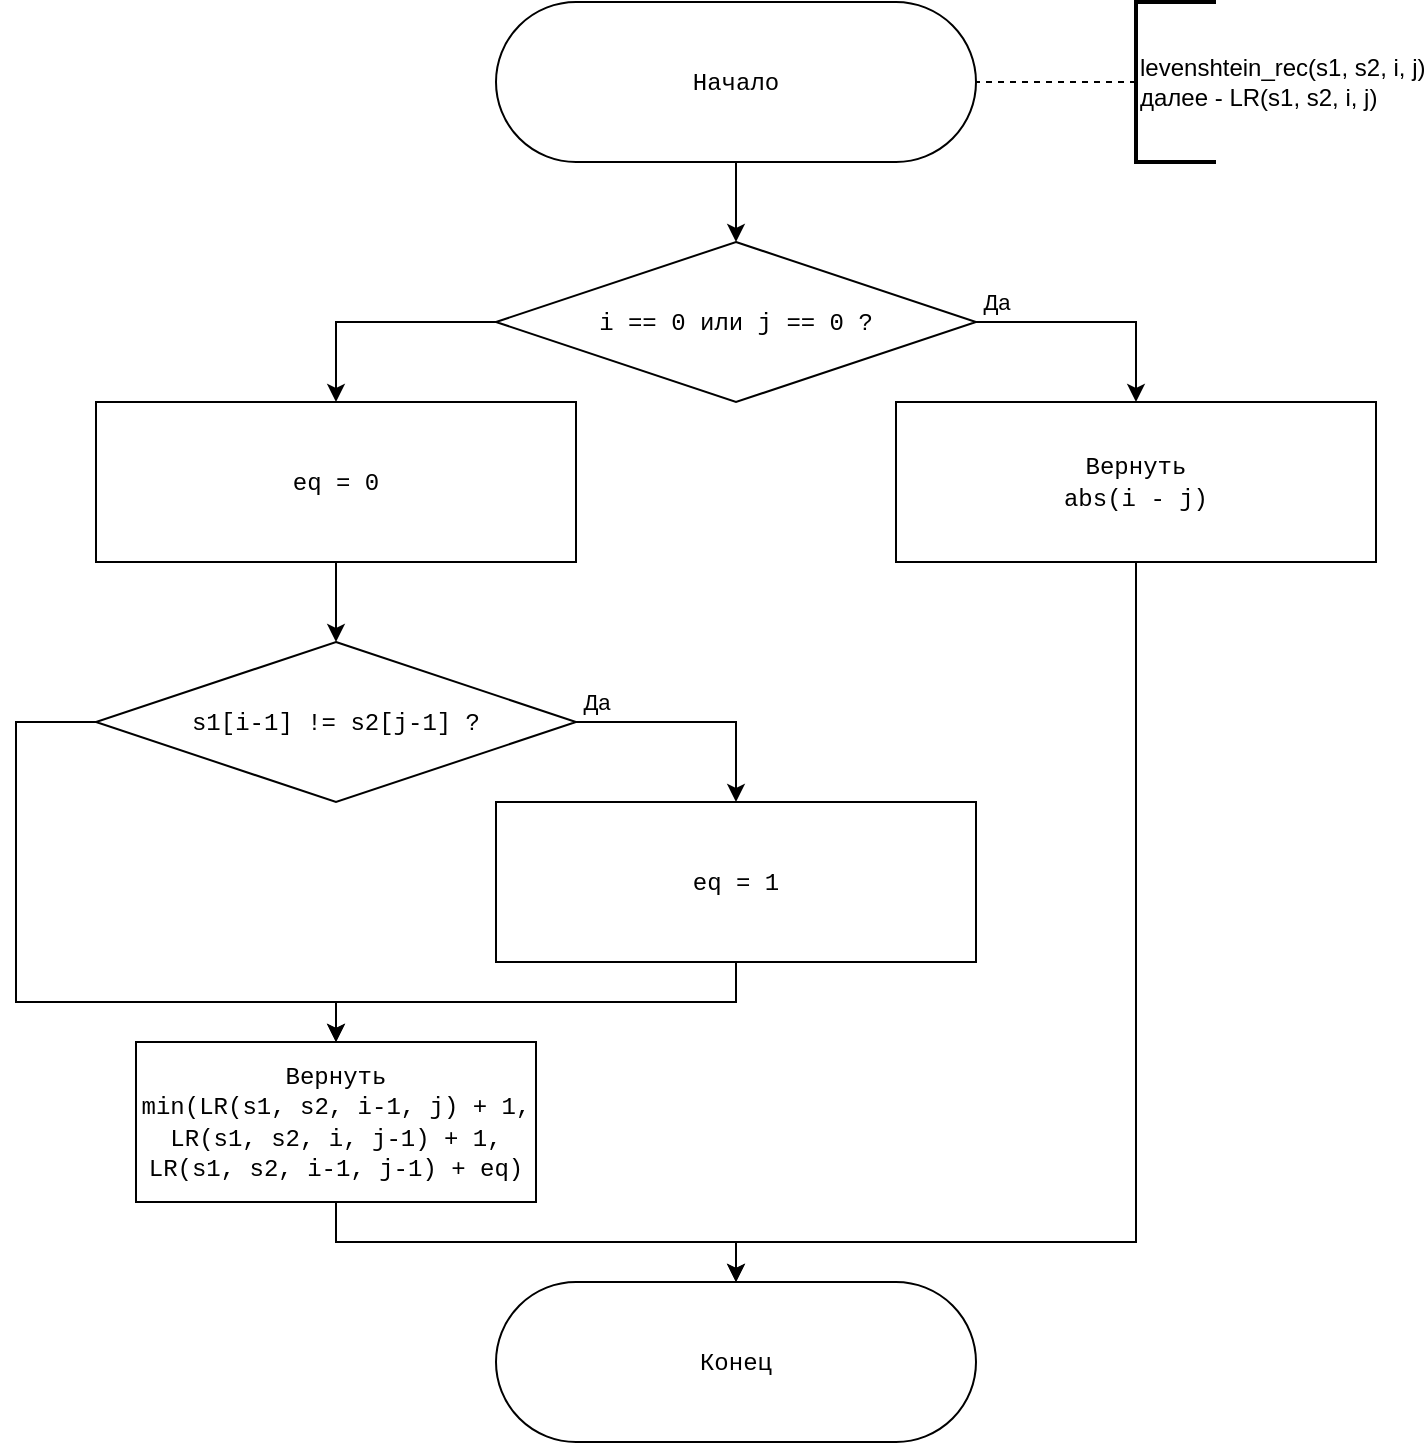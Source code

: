 <mxfile version="15.4.0" type="device" pages="2"><diagram id="ZNqbOnJEqfK-AnvIrfdx" name="levelshtein_req"><mxGraphModel dx="1038" dy="616" grid="1" gridSize="10" guides="1" tooltips="1" connect="1" arrows="1" fold="1" page="1" pageScale="1" pageWidth="850" pageHeight="1100" math="0" shadow="0"><root><mxCell id="0"/><mxCell id="1" parent="0"/><mxCell id="DZnTS6PK1rwnsFFs-kxz-15" style="edgeStyle=orthogonalEdgeStyle;rounded=0;orthogonalLoop=1;jettySize=auto;html=1;entryX=0.5;entryY=0;entryDx=0;entryDy=0;" parent="1" source="DZnTS6PK1rwnsFFs-kxz-4" target="DZnTS6PK1rwnsFFs-kxz-5" edge="1"><mxGeometry relative="1" as="geometry"/></mxCell><mxCell id="DZnTS6PK1rwnsFFs-kxz-4" value="&lt;font face=&quot;Courier New&quot;&gt;Начало&lt;/font&gt;" style="rounded=1;whiteSpace=wrap;html=1;arcSize=50;" parent="1" vertex="1"><mxGeometry x="280" y="40" width="240" height="80" as="geometry"/></mxCell><mxCell id="DZnTS6PK1rwnsFFs-kxz-14" style="edgeStyle=orthogonalEdgeStyle;rounded=0;orthogonalLoop=1;jettySize=auto;html=1;exitX=1;exitY=0.5;exitDx=0;exitDy=0;entryX=0.5;entryY=0;entryDx=0;entryDy=0;" parent="1" source="DZnTS6PK1rwnsFFs-kxz-5" target="DZnTS6PK1rwnsFFs-kxz-6" edge="1"><mxGeometry relative="1" as="geometry"/></mxCell><mxCell id="DZnTS6PK1rwnsFFs-kxz-25" value="Да" style="edgeLabel;html=1;align=center;verticalAlign=middle;resizable=0;points=[];" parent="DZnTS6PK1rwnsFFs-kxz-14" vertex="1" connectable="0"><mxGeometry x="-0.602" relative="1" as="geometry"><mxPoint x="-14" y="-10" as="offset"/></mxGeometry></mxCell><mxCell id="DZnTS6PK1rwnsFFs-kxz-16" style="edgeStyle=orthogonalEdgeStyle;rounded=0;orthogonalLoop=1;jettySize=auto;html=1;exitX=0;exitY=0.5;exitDx=0;exitDy=0;entryX=0.5;entryY=0;entryDx=0;entryDy=0;" parent="1" source="DZnTS6PK1rwnsFFs-kxz-5" target="DZnTS6PK1rwnsFFs-kxz-8" edge="1"><mxGeometry relative="1" as="geometry"/></mxCell><mxCell id="DZnTS6PK1rwnsFFs-kxz-5" value="&lt;font face=&quot;Courier New&quot;&gt;i == 0 или j == 0 ?&lt;/font&gt;" style="rhombus;whiteSpace=wrap;html=1;" parent="1" vertex="1"><mxGeometry x="280" y="160" width="240" height="80" as="geometry"/></mxCell><mxCell id="DZnTS6PK1rwnsFFs-kxz-23" style="edgeStyle=orthogonalEdgeStyle;rounded=0;orthogonalLoop=1;jettySize=auto;html=1;entryX=0.5;entryY=0;entryDx=0;entryDy=0;exitX=0.5;exitY=1;exitDx=0;exitDy=0;" parent="1" source="DZnTS6PK1rwnsFFs-kxz-6" target="DZnTS6PK1rwnsFFs-kxz-12" edge="1"><mxGeometry relative="1" as="geometry"><Array as="points"><mxPoint x="600" y="660"/><mxPoint x="400" y="660"/></Array></mxGeometry></mxCell><mxCell id="DZnTS6PK1rwnsFFs-kxz-6" value="&lt;font face=&quot;Courier New&quot;&gt;Вернуть&lt;br&gt;abs(i - j)&lt;/font&gt;" style="rounded=0;whiteSpace=wrap;html=1;" parent="1" vertex="1"><mxGeometry x="480" y="240" width="240" height="80" as="geometry"/></mxCell><mxCell id="DZnTS6PK1rwnsFFs-kxz-17" style="edgeStyle=orthogonalEdgeStyle;rounded=0;orthogonalLoop=1;jettySize=auto;html=1;exitX=0.5;exitY=1;exitDx=0;exitDy=0;entryX=0.5;entryY=0;entryDx=0;entryDy=0;" parent="1" source="DZnTS6PK1rwnsFFs-kxz-8" target="DZnTS6PK1rwnsFFs-kxz-9" edge="1"><mxGeometry relative="1" as="geometry"/></mxCell><mxCell id="DZnTS6PK1rwnsFFs-kxz-8" value="&lt;font face=&quot;Courier New&quot;&gt;eq = 0&lt;/font&gt;" style="rounded=0;whiteSpace=wrap;html=1;" parent="1" vertex="1"><mxGeometry x="80" y="240" width="240" height="80" as="geometry"/></mxCell><mxCell id="DZnTS6PK1rwnsFFs-kxz-18" style="edgeStyle=orthogonalEdgeStyle;rounded=0;orthogonalLoop=1;jettySize=auto;html=1;exitX=1;exitY=0.5;exitDx=0;exitDy=0;entryX=0.5;entryY=0;entryDx=0;entryDy=0;" parent="1" source="DZnTS6PK1rwnsFFs-kxz-9" target="DZnTS6PK1rwnsFFs-kxz-10" edge="1"><mxGeometry relative="1" as="geometry"/></mxCell><mxCell id="DZnTS6PK1rwnsFFs-kxz-26" value="Да" style="edgeLabel;html=1;align=center;verticalAlign=middle;resizable=0;points=[];" parent="DZnTS6PK1rwnsFFs-kxz-18" vertex="1" connectable="0"><mxGeometry x="-0.617" relative="1" as="geometry"><mxPoint x="-13" y="-10" as="offset"/></mxGeometry></mxCell><mxCell id="DZnTS6PK1rwnsFFs-kxz-19" style="edgeStyle=orthogonalEdgeStyle;rounded=0;orthogonalLoop=1;jettySize=auto;html=1;exitX=0;exitY=0.5;exitDx=0;exitDy=0;entryX=0.5;entryY=0;entryDx=0;entryDy=0;" parent="1" source="DZnTS6PK1rwnsFFs-kxz-9" target="DZnTS6PK1rwnsFFs-kxz-11" edge="1"><mxGeometry relative="1" as="geometry"><Array as="points"><mxPoint x="40" y="400"/><mxPoint x="40" y="540"/><mxPoint x="200" y="540"/></Array></mxGeometry></mxCell><mxCell id="DZnTS6PK1rwnsFFs-kxz-9" value="&lt;font face=&quot;Courier New&quot;&gt;s1[i-1] != s2[j-1] ?&lt;/font&gt;" style="rhombus;whiteSpace=wrap;html=1;" parent="1" vertex="1"><mxGeometry x="80" y="360" width="240" height="80" as="geometry"/></mxCell><mxCell id="DZnTS6PK1rwnsFFs-kxz-24" style="edgeStyle=orthogonalEdgeStyle;rounded=0;orthogonalLoop=1;jettySize=auto;html=1;exitX=0.5;exitY=1;exitDx=0;exitDy=0;entryX=0.5;entryY=0;entryDx=0;entryDy=0;" parent="1" source="DZnTS6PK1rwnsFFs-kxz-10" target="DZnTS6PK1rwnsFFs-kxz-11" edge="1"><mxGeometry relative="1" as="geometry"/></mxCell><mxCell id="DZnTS6PK1rwnsFFs-kxz-10" value="&lt;font face=&quot;Courier New&quot;&gt;eq = 1&lt;/font&gt;" style="rounded=0;whiteSpace=wrap;html=1;" parent="1" vertex="1"><mxGeometry x="280" y="440" width="240" height="80" as="geometry"/></mxCell><mxCell id="DZnTS6PK1rwnsFFs-kxz-21" style="edgeStyle=orthogonalEdgeStyle;rounded=0;orthogonalLoop=1;jettySize=auto;html=1;exitX=0.5;exitY=1;exitDx=0;exitDy=0;entryX=0.5;entryY=0;entryDx=0;entryDy=0;" parent="1" source="DZnTS6PK1rwnsFFs-kxz-11" target="DZnTS6PK1rwnsFFs-kxz-12" edge="1"><mxGeometry relative="1" as="geometry"/></mxCell><mxCell id="DZnTS6PK1rwnsFFs-kxz-11" value="&lt;font face=&quot;Courier New&quot;&gt;Вернуть&lt;br&gt;min(LR(s1, s2, i-1, j) + 1, LR(s1, s2, i, j-1) + 1, LR(s1, s2, i-1, j-1) + eq)&lt;br&gt;&lt;/font&gt;" style="rounded=0;whiteSpace=wrap;html=1;" parent="1" vertex="1"><mxGeometry x="100" y="560" width="200" height="80" as="geometry"/></mxCell><mxCell id="DZnTS6PK1rwnsFFs-kxz-12" value="&lt;font face=&quot;Courier New&quot;&gt;Конец&lt;/font&gt;" style="rounded=1;whiteSpace=wrap;html=1;arcSize=50;" parent="1" vertex="1"><mxGeometry x="280" y="680" width="240" height="80" as="geometry"/></mxCell><mxCell id="DZnTS6PK1rwnsFFs-kxz-30" style="edgeStyle=orthogonalEdgeStyle;rounded=0;orthogonalLoop=1;jettySize=auto;html=1;exitX=0;exitY=0.5;exitDx=0;exitDy=0;exitPerimeter=0;entryX=1;entryY=0.5;entryDx=0;entryDy=0;endArrow=none;endFill=0;dashed=1;" parent="1" source="DZnTS6PK1rwnsFFs-kxz-29" target="DZnTS6PK1rwnsFFs-kxz-4" edge="1"><mxGeometry relative="1" as="geometry"/></mxCell><mxCell id="DZnTS6PK1rwnsFFs-kxz-29" value="levenshtein_rec(s1, s2, i, j)&lt;br&gt;далее - LR(s1, s2, i, j)" style="strokeWidth=2;html=1;shape=mxgraph.flowchart.annotation_1;align=left;pointerEvents=1;" parent="1" vertex="1"><mxGeometry x="600" y="40" width="40" height="80" as="geometry"/></mxCell></root></mxGraphModel></diagram><diagram id="cCVTGLbfjA2dtmLUn50C" name="levenshtein_iter"><mxGraphModel dx="1038" dy="616" grid="1" gridSize="10" guides="1" tooltips="1" connect="1" arrows="1" fold="1" page="1" pageScale="1" pageWidth="850" pageHeight="1100" math="0" shadow="0"><root><mxCell id="ayEKY3vFfx3U3N9o_8Yx-0"/><mxCell id="ayEKY3vFfx3U3N9o_8Yx-1" parent="ayEKY3vFfx3U3N9o_8Yx-0"/><mxCell id="cSQeMKnVPkcm3_xbNUo6-0" value="&lt;font face=&quot;Courier New&quot;&gt;Конец&lt;/font&gt;" style="rounded=1;whiteSpace=wrap;html=1;arcSize=50;" parent="ayEKY3vFfx3U3N9o_8Yx-1" vertex="1"><mxGeometry x="440" y="560" width="200" height="60" as="geometry"/></mxCell><mxCell id="wKsGcBd1xcyhA3muq8rL-11" style="edgeStyle=orthogonalEdgeStyle;rounded=0;orthogonalLoop=1;jettySize=auto;html=1;exitX=0.5;exitY=1;exitDx=0;exitDy=0;entryX=0.5;entryY=0;entryDx=0;entryDy=0;endArrow=classic;endFill=1;" parent="ayEKY3vFfx3U3N9o_8Yx-1" source="cSQeMKnVPkcm3_xbNUo6-1" target="znBp6A-YEIDOW1NPuUL5-0" edge="1"><mxGeometry relative="1" as="geometry"/></mxCell><mxCell id="cSQeMKnVPkcm3_xbNUo6-1" value="&lt;font face=&quot;Courier New&quot;&gt;Начало&lt;br&gt;&lt;/font&gt;" style="rounded=1;whiteSpace=wrap;html=1;arcSize=50;" parent="ayEKY3vFfx3U3N9o_8Yx-1" vertex="1"><mxGeometry x="40" y="40" width="200" height="60" as="geometry"/></mxCell><mxCell id="cSQeMKnVPkcm3_xbNUo6-3" style="edgeStyle=orthogonalEdgeStyle;rounded=0;orthogonalLoop=1;jettySize=auto;html=1;entryX=1;entryY=0.5;entryDx=0;entryDy=0;dashed=1;endArrow=none;endFill=0;" parent="ayEKY3vFfx3U3N9o_8Yx-1" source="cSQeMKnVPkcm3_xbNUo6-2" target="cSQeMKnVPkcm3_xbNUo6-1" edge="1"><mxGeometry relative="1" as="geometry"/></mxCell><mxCell id="cSQeMKnVPkcm3_xbNUo6-2" value="levenshtein_iter(s1, s2)&lt;br&gt;далее - LI(s1, s2)" style="strokeWidth=2;html=1;shape=mxgraph.flowchart.annotation_1;align=left;pointerEvents=1;" parent="ayEKY3vFfx3U3N9o_8Yx-1" vertex="1"><mxGeometry x="280" y="40" width="40" height="60" as="geometry"/></mxCell><mxCell id="wKsGcBd1xcyhA3muq8rL-12" style="edgeStyle=orthogonalEdgeStyle;rounded=0;orthogonalLoop=1;jettySize=auto;html=1;exitX=0.5;exitY=1;exitDx=0;exitDy=0;entryX=0.5;entryY=0;entryDx=0;entryDy=0;entryPerimeter=0;endArrow=classic;endFill=1;" parent="ayEKY3vFfx3U3N9o_8Yx-1" source="znBp6A-YEIDOW1NPuUL5-0" target="znBp6A-YEIDOW1NPuUL5-1" edge="1"><mxGeometry relative="1" as="geometry"/></mxCell><mxCell id="znBp6A-YEIDOW1NPuUL5-0" value="&lt;span style=&quot;font-family: &amp;#34;courier new&amp;#34;&quot;&gt;l1, l2 = len(s1), len(s2)&lt;/span&gt;&lt;font face=&quot;Courier New&quot;&gt;&lt;br&gt;curr, prev - массивы длины len(s1)+1&lt;br&gt;prev = [0, 1, ..., len(s1)]&lt;br&gt;&lt;/font&gt;" style="rounded=0;whiteSpace=wrap;html=1;" parent="ayEKY3vFfx3U3N9o_8Yx-1" vertex="1"><mxGeometry x="40" y="120" width="200" height="60" as="geometry"/></mxCell><mxCell id="wKsGcBd1xcyhA3muq8rL-13" style="edgeStyle=orthogonalEdgeStyle;rounded=0;orthogonalLoop=1;jettySize=auto;html=1;exitX=0.5;exitY=1;exitDx=0;exitDy=0;exitPerimeter=0;entryX=0.5;entryY=0;entryDx=0;entryDy=0;endArrow=classic;endFill=1;" parent="ayEKY3vFfx3U3N9o_8Yx-1" source="znBp6A-YEIDOW1NPuUL5-1" target="znBp6A-YEIDOW1NPuUL5-3" edge="1"><mxGeometry relative="1" as="geometry"/></mxCell><mxCell id="znBp6A-YEIDOW1NPuUL5-1" value="Цикл i от 1 до l2" style="strokeWidth=2;html=1;shape=stencil(rZVNb4MwDIZ/Ta5VIFpXjlPWnapeetg5pe6ICgkKWbv9+6W4aHwMxrxKHPBreB9sbIUJWWWqBBZzowpg4pnF8cbaMggbXWgfwnCbYWLJMbxgmKwwVFUJqUftrJxW+xwwU3lnT3DRB39z0CYDh65izfhTeOZ6CZlaY4KJtqbqZFr5YKa0Ce/yDzTjiwfEfN5ijMpAKMCD66jf5W1RYPELmRTNI+0IpG5FDfc30uvfSRGNtKZ0r8+KZsK2hLr4gsc9XLKayduReAm1OlIvm60jVDfCEzIoYwso5F6lpzdn383hx68s1XW5B4kmXdgztIau16upBjQOuTYth8d/O/QaeAeLJcGC39mBUgblb6S5rWBiaIM+mIhaHRkjIY/WwcR8HXWe4zkyNroDg1rFc60WvgA=);whiteSpace=wrap;" parent="ayEKY3vFfx3U3N9o_8Yx-1" vertex="1"><mxGeometry x="40" y="200" width="200" height="60" as="geometry"/></mxCell><mxCell id="znBp6A-YEIDOW1NPuUL5-2" value="Цикл j от 1 до l1" style="strokeWidth=2;html=1;shape=stencil(rZVNb4MwDIZ/Ta5VIFpXjlPWnapeetg5pe6ICgkKWbv9+6W4aHwMxrxKHPBreB9sbIUJWWWqBBZzowpg4pnF8cbaMggbXWgfwnCbYWLJMbxgmKwwVFUJqUftrJxW+xwwU3lnT3DRB39z0CYDh65izfhTeOZ6CZlaY4KJtqbqZFr5YKa0Ce/yDzTjiwfEfN5ijMpAKMCD66jf5W1RYPELmRTNI+0IpG5FDfc30uvfSRGNtKZ0r8+KZsK2hLr4gsc9XLKayduReAm1OlIvm60jVDfCEzIoYwso5F6lpzdn383hx68s1XW5B4kmXdgztIau16upBjQOuTYth8d/O/QaeAeLJcGC39mBUgblb6S5rWBiaIM+mIhaHRkjIY/WwcR8HXWe4zkyNroDg1rFc60WvgA=);whiteSpace=wrap;" parent="ayEKY3vFfx3U3N9o_8Yx-1" vertex="1"><mxGeometry x="40" y="360" width="200" height="60" as="geometry"/></mxCell><mxCell id="wKsGcBd1xcyhA3muq8rL-14" style="edgeStyle=orthogonalEdgeStyle;rounded=0;orthogonalLoop=1;jettySize=auto;html=1;exitX=0.5;exitY=1;exitDx=0;exitDy=0;entryX=0.5;entryY=0;entryDx=0;entryDy=0;entryPerimeter=0;endArrow=classic;endFill=1;" parent="ayEKY3vFfx3U3N9o_8Yx-1" source="znBp6A-YEIDOW1NPuUL5-3" target="znBp6A-YEIDOW1NPuUL5-2" edge="1"><mxGeometry relative="1" as="geometry"/></mxCell><mxCell id="znBp6A-YEIDOW1NPuUL5-3" value="&lt;font face=&quot;Courier New&quot;&gt;curr[0] = i&lt;br&gt;&lt;/font&gt;" style="rounded=0;whiteSpace=wrap;html=1;" parent="ayEKY3vFfx3U3N9o_8Yx-1" vertex="1"><mxGeometry x="40" y="280" width="200" height="60" as="geometry"/></mxCell><mxCell id="wKsGcBd1xcyhA3muq8rL-10" style="edgeStyle=orthogonalEdgeStyle;rounded=0;orthogonalLoop=1;jettySize=auto;html=1;exitX=0.5;exitY=1;exitDx=0;exitDy=0;entryX=0.5;entryY=0;entryDx=0;entryDy=0;endArrow=classic;endFill=1;exitPerimeter=0;" parent="ayEKY3vFfx3U3N9o_8Yx-1" source="znBp6A-YEIDOW1NPuUL5-2" target="wKsGcBd1xcyhA3muq8rL-1" edge="1"><mxGeometry relative="1" as="geometry"><mxPoint x="160" y="680" as="sourcePoint"/></mxGeometry></mxCell><mxCell id="wKsGcBd1xcyhA3muq8rL-30" style="edgeStyle=orthogonalEdgeStyle;rounded=0;orthogonalLoop=1;jettySize=auto;html=1;exitX=0.5;exitY=1;exitDx=0;exitDy=0;entryX=0.5;entryY=0;entryDx=0;entryDy=0;endArrow=classic;endFill=1;" parent="ayEKY3vFfx3U3N9o_8Yx-1" source="wKsGcBd1xcyhA3muq8rL-1" target="wKsGcBd1xcyhA3muq8rL-5" edge="1"><mxGeometry relative="1" as="geometry"/></mxCell><mxCell id="wKsGcBd1xcyhA3muq8rL-1" value="&lt;font face=&quot;Courier New&quot;&gt;eq = 0&lt;/font&gt;" style="rounded=0;whiteSpace=wrap;html=1;" parent="ayEKY3vFfx3U3N9o_8Yx-1" vertex="1"><mxGeometry x="40" y="440" width="200" height="60" as="geometry"/></mxCell><mxCell id="wKsGcBd1xcyhA3muq8rL-2" style="edgeStyle=orthogonalEdgeStyle;rounded=0;orthogonalLoop=1;jettySize=auto;html=1;exitX=1;exitY=0.5;exitDx=0;exitDy=0;entryX=0.5;entryY=0;entryDx=0;entryDy=0;" parent="ayEKY3vFfx3U3N9o_8Yx-1" source="wKsGcBd1xcyhA3muq8rL-5" target="wKsGcBd1xcyhA3muq8rL-7" edge="1"><mxGeometry relative="1" as="geometry"/></mxCell><mxCell id="wKsGcBd1xcyhA3muq8rL-3" value="Да" style="edgeLabel;html=1;align=center;verticalAlign=middle;resizable=0;points=[];" parent="wKsGcBd1xcyhA3muq8rL-2" vertex="1" connectable="0"><mxGeometry x="-0.617" relative="1" as="geometry"><mxPoint x="-13" y="-10" as="offset"/></mxGeometry></mxCell><mxCell id="wKsGcBd1xcyhA3muq8rL-21" style="edgeStyle=orthogonalEdgeStyle;rounded=0;orthogonalLoop=1;jettySize=auto;html=1;exitX=0;exitY=0.5;exitDx=0;exitDy=0;entryX=0.5;entryY=0;entryDx=0;entryDy=0;endArrow=classic;endFill=1;" parent="ayEKY3vFfx3U3N9o_8Yx-1" source="wKsGcBd1xcyhA3muq8rL-5" target="wKsGcBd1xcyhA3muq8rL-27" edge="1"><mxGeometry relative="1" as="geometry"><mxPoint x="140" y="720" as="targetPoint"/><Array as="points"><mxPoint x="20" y="550"/><mxPoint x="20" y="690"/><mxPoint x="140" y="690"/></Array></mxGeometry></mxCell><mxCell id="wKsGcBd1xcyhA3muq8rL-5" value="&lt;font face=&quot;Courier New&quot;&gt;s1[j-1] != s2[i-1] ?&lt;/font&gt;" style="rhombus;whiteSpace=wrap;html=1;" parent="ayEKY3vFfx3U3N9o_8Yx-1" vertex="1"><mxGeometry x="40" y="520" width="200" height="60" as="geometry"/></mxCell><mxCell id="wKsGcBd1xcyhA3muq8rL-20" style="edgeStyle=orthogonalEdgeStyle;rounded=0;orthogonalLoop=1;jettySize=auto;html=1;exitX=0.5;exitY=1;exitDx=0;exitDy=0;entryX=0.5;entryY=0;entryDx=0;entryDy=0;endArrow=classic;endFill=1;" parent="ayEKY3vFfx3U3N9o_8Yx-1" source="wKsGcBd1xcyhA3muq8rL-7" target="wKsGcBd1xcyhA3muq8rL-27" edge="1"><mxGeometry relative="1" as="geometry"><mxPoint x="140" y="720" as="targetPoint"/></mxGeometry></mxCell><mxCell id="wKsGcBd1xcyhA3muq8rL-7" value="&lt;font face=&quot;Courier New&quot;&gt;eq = 1&lt;/font&gt;" style="rounded=0;whiteSpace=wrap;html=1;" parent="ayEKY3vFfx3U3N9o_8Yx-1" vertex="1"><mxGeometry x="200" y="600" width="200" height="60" as="geometry"/></mxCell><mxCell id="wKsGcBd1xcyhA3muq8rL-22" style="edgeStyle=orthogonalEdgeStyle;rounded=0;orthogonalLoop=1;jettySize=auto;html=1;exitX=0.5;exitY=1;exitDx=0;exitDy=0;entryX=0.5;entryY=1;entryDx=0;entryDy=0;entryPerimeter=0;endArrow=classic;endFill=1;" parent="ayEKY3vFfx3U3N9o_8Yx-1" source="wKsGcBd1xcyhA3muq8rL-8" target="wKsGcBd1xcyhA3muq8rL-17" edge="1"><mxGeometry relative="1" as="geometry"/></mxCell><mxCell id="wKsGcBd1xcyhA3muq8rL-8" value="&lt;font face=&quot;Courier New&quot;&gt;curr[j] = min(&lt;br&gt;curr[j-1]+1, prev[j-1]+eq, prev[j]+1)&lt;br&gt;&lt;/font&gt;" style="rounded=0;whiteSpace=wrap;html=1;" parent="ayEKY3vFfx3U3N9o_8Yx-1" vertex="1"><mxGeometry x="440" y="160" width="200" height="60" as="geometry"/></mxCell><mxCell id="wKsGcBd1xcyhA3muq8rL-25" style="edgeStyle=orthogonalEdgeStyle;rounded=0;orthogonalLoop=1;jettySize=auto;html=1;exitX=0.5;exitY=0;exitDx=0;exitDy=0;exitPerimeter=0;entryX=0.5;entryY=0;entryDx=0;entryDy=0;endArrow=classic;endFill=1;" parent="ayEKY3vFfx3U3N9o_8Yx-1" source="wKsGcBd1xcyhA3muq8rL-15" target="wKsGcBd1xcyhA3muq8rL-19" edge="1"><mxGeometry relative="1" as="geometry"/></mxCell><mxCell id="wKsGcBd1xcyhA3muq8rL-15" value="инкремент i" style="strokeWidth=2;html=1;shape=stencil(rZVNb4MwDIZ/Ta5VIFpXjlPWnapeetg5pe6ICgkKWbv9+6W4aHwMxrxKHPBreB9sbIUJWWWqBBZzowpg4pnF8cbaMggbXWgfwnCbYWLJMbxgmKwwVFUJqUftrJxW+xwwU3lnT3DRB39z0CYDh65izfhTeOZ6CZlaY4KJtqbqZFr5YKa0Ce/yDzTjiwfEfN5ijMpAKMCD66jf5W1RYPELmRTNI+0IpG5FDfc30uvfSRGNtKZ0r8+KZsK2hLr4gsc9XLKayduReAm1OlIvm60jVDfCEzIoYwso5F6lpzdn383hx68s1XW5B4kmXdgztIau16upBjQOuTYth8d/O/QaeAeLJcGC39mBUgblb6S5rWBiaIM+mIhaHRkjIY/WwcR8HXWe4zkyNroDg1rFc60WvgA=);whiteSpace=wrap;direction=west;" parent="ayEKY3vFfx3U3N9o_8Yx-1" vertex="1"><mxGeometry x="440" y="400" width="200" height="60" as="geometry"/></mxCell><mxCell id="wKsGcBd1xcyhA3muq8rL-23" style="edgeStyle=orthogonalEdgeStyle;rounded=0;orthogonalLoop=1;jettySize=auto;html=1;exitX=0.5;exitY=0;exitDx=0;exitDy=0;exitPerimeter=0;entryX=0.5;entryY=0;entryDx=0;entryDy=0;endArrow=classic;endFill=1;" parent="ayEKY3vFfx3U3N9o_8Yx-1" source="wKsGcBd1xcyhA3muq8rL-17" target="wKsGcBd1xcyhA3muq8rL-18" edge="1"><mxGeometry relative="1" as="geometry"/></mxCell><mxCell id="wKsGcBd1xcyhA3muq8rL-17" value="инкремент j" style="strokeWidth=2;html=1;shape=stencil(rZVNb4MwDIZ/Ta5VIFpXjlPWnapeetg5pe6ICgkKWbv9+6W4aHwMxrxKHPBreB9sbIUJWWWqBBZzowpg4pnF8cbaMggbXWgfwnCbYWLJMbxgmKwwVFUJqUftrJxW+xwwU3lnT3DRB39z0CYDh65izfhTeOZ6CZlaY4KJtqbqZFr5YKa0Ce/yDzTjiwfEfN5ijMpAKMCD66jf5W1RYPELmRTNI+0IpG5FDfc30uvfSRGNtKZ0r8+KZsK2hLr4gsc9XLKayduReAm1OlIvm60jVDfCEzIoYwso5F6lpzdn383hx68s1XW5B4kmXdgztIau16upBjQOuTYth8d/O/QaeAeLJcGC39mBUgblb6S5rWBiaIM+mIhaHRkjIY/WwcR8HXWe4zkyNroDg1rFc60WvgA=);whiteSpace=wrap;direction=west;" parent="ayEKY3vFfx3U3N9o_8Yx-1" vertex="1"><mxGeometry x="440" y="240" width="200" height="60" as="geometry"/></mxCell><mxCell id="wKsGcBd1xcyhA3muq8rL-24" style="edgeStyle=orthogonalEdgeStyle;rounded=0;orthogonalLoop=1;jettySize=auto;html=1;exitX=0.5;exitY=1;exitDx=0;exitDy=0;entryX=0.5;entryY=1;entryDx=0;entryDy=0;entryPerimeter=0;endArrow=classic;endFill=1;" parent="ayEKY3vFfx3U3N9o_8Yx-1" source="wKsGcBd1xcyhA3muq8rL-18" target="wKsGcBd1xcyhA3muq8rL-15" edge="1"><mxGeometry relative="1" as="geometry"/></mxCell><mxCell id="wKsGcBd1xcyhA3muq8rL-18" value="&lt;font face=&quot;Courier New&quot;&gt;prev = curr&lt;br&gt;&lt;/font&gt;" style="rounded=0;whiteSpace=wrap;html=1;" parent="ayEKY3vFfx3U3N9o_8Yx-1" vertex="1"><mxGeometry x="440" y="320" width="200" height="60" as="geometry"/></mxCell><mxCell id="wKsGcBd1xcyhA3muq8rL-26" style="edgeStyle=orthogonalEdgeStyle;rounded=0;orthogonalLoop=1;jettySize=auto;html=1;exitX=0.5;exitY=1;exitDx=0;exitDy=0;entryX=0.5;entryY=0;entryDx=0;entryDy=0;endArrow=classic;endFill=1;" parent="ayEKY3vFfx3U3N9o_8Yx-1" source="wKsGcBd1xcyhA3muq8rL-19" target="cSQeMKnVPkcm3_xbNUo6-0" edge="1"><mxGeometry relative="1" as="geometry"/></mxCell><mxCell id="wKsGcBd1xcyhA3muq8rL-19" value="&lt;font face=&quot;Courier New&quot;&gt;вернуть prev[l1]&lt;br&gt;&lt;/font&gt;" style="rounded=0;whiteSpace=wrap;html=1;" parent="ayEKY3vFfx3U3N9o_8Yx-1" vertex="1"><mxGeometry x="440" y="480" width="200" height="60" as="geometry"/></mxCell><mxCell id="wKsGcBd1xcyhA3muq8rL-27" value="A&lt;span style=&quot;color: rgba(0 , 0 , 0 , 0) ; font-family: monospace ; font-size: 0px&quot;&gt;%3CmxGraphModel%3E%3Croot%3E%3CmxCell%20id%3D%220%22%2F%3E%3CmxCell%20id%3D%221%22%20parent%3D%220%22%2F%3E%3CmxCell%20id%3D%222%22%20value%3D%22%26lt%3Bfont%20face%3D%26quot%3BCourier%20New%26quot%3B%26gt%3Bprev%20%3D%20curr%26lt%3Bbr%26gt%3B%26lt%3B%2Ffont%26gt%3B%22%20style%3D%22rounded%3D0%3BwhiteSpace%3Dwrap%3Bhtml%3D1%3B%22%20vertex%3D%221%22%20parent%3D%221%22%3E%3CmxGeometry%20x%3D%2240%22%20y%3D%221270%22%20width%3D%22200%22%20height%3D%2280%22%20as%3D%22geometry%22%2F%3E%3C%2FmxCell%3E%3C%2Froot%3E%3C%2FmxGraphModel%3E&lt;/span&gt;" style="ellipse;whiteSpace=wrap;html=1;aspect=fixed;" parent="ayEKY3vFfx3U3N9o_8Yx-1" vertex="1"><mxGeometry x="100" y="720" width="80" height="80" as="geometry"/></mxCell><mxCell id="wKsGcBd1xcyhA3muq8rL-31" style="edgeStyle=orthogonalEdgeStyle;rounded=0;orthogonalLoop=1;jettySize=auto;html=1;exitX=0.5;exitY=1;exitDx=0;exitDy=0;entryX=0.5;entryY=0;entryDx=0;entryDy=0;endArrow=classic;endFill=1;" parent="ayEKY3vFfx3U3N9o_8Yx-1" source="wKsGcBd1xcyhA3muq8rL-29" target="wKsGcBd1xcyhA3muq8rL-8" edge="1"><mxGeometry relative="1" as="geometry"/></mxCell><mxCell id="wKsGcBd1xcyhA3muq8rL-29" value="A&lt;span style=&quot;color: rgba(0 , 0 , 0 , 0) ; font-family: monospace ; font-size: 0px&quot;&gt;%3CmxGraphModel%3E%3Croot%3E%3CmxCell%20id%3D%220%22%2F%3E%3CmxCell%20id%3D%221%22%20parent%3D%220%22%2F%3E%3CmxCell%20id%3D%222%22%20value%3D%22%26lt%3Bfont%20face%3D%26quot%3BCourier%20New%26quot%3B%26gt%3Bprev%20%3D%20curr%26lt%3Bbr%26gt%3B%26lt%3B%2Ffont%26gt%3B%22%20style%3D%22rounded%3D0%3BwhiteSpace%3Dwrap%3Bhtml%3D1%3B%22%20vertex%3D%221%22%20parent%3D%221%22%3E%3CmxGeometry%20x%3D%2240%22%20y%3D%221270%22%20width%3D%22200%22%20height%3D%2280%22%20as%3D%22geometry%22%2F%3E%3C%2FmxCell%3E%3C%2Froot%3E%3C%2FmxGraphModel%3E&lt;/span&gt;" style="ellipse;whiteSpace=wrap;html=1;aspect=fixed;" parent="ayEKY3vFfx3U3N9o_8Yx-1" vertex="1"><mxGeometry x="500" y="40" width="80" height="80" as="geometry"/></mxCell></root></mxGraphModel></diagram></mxfile>